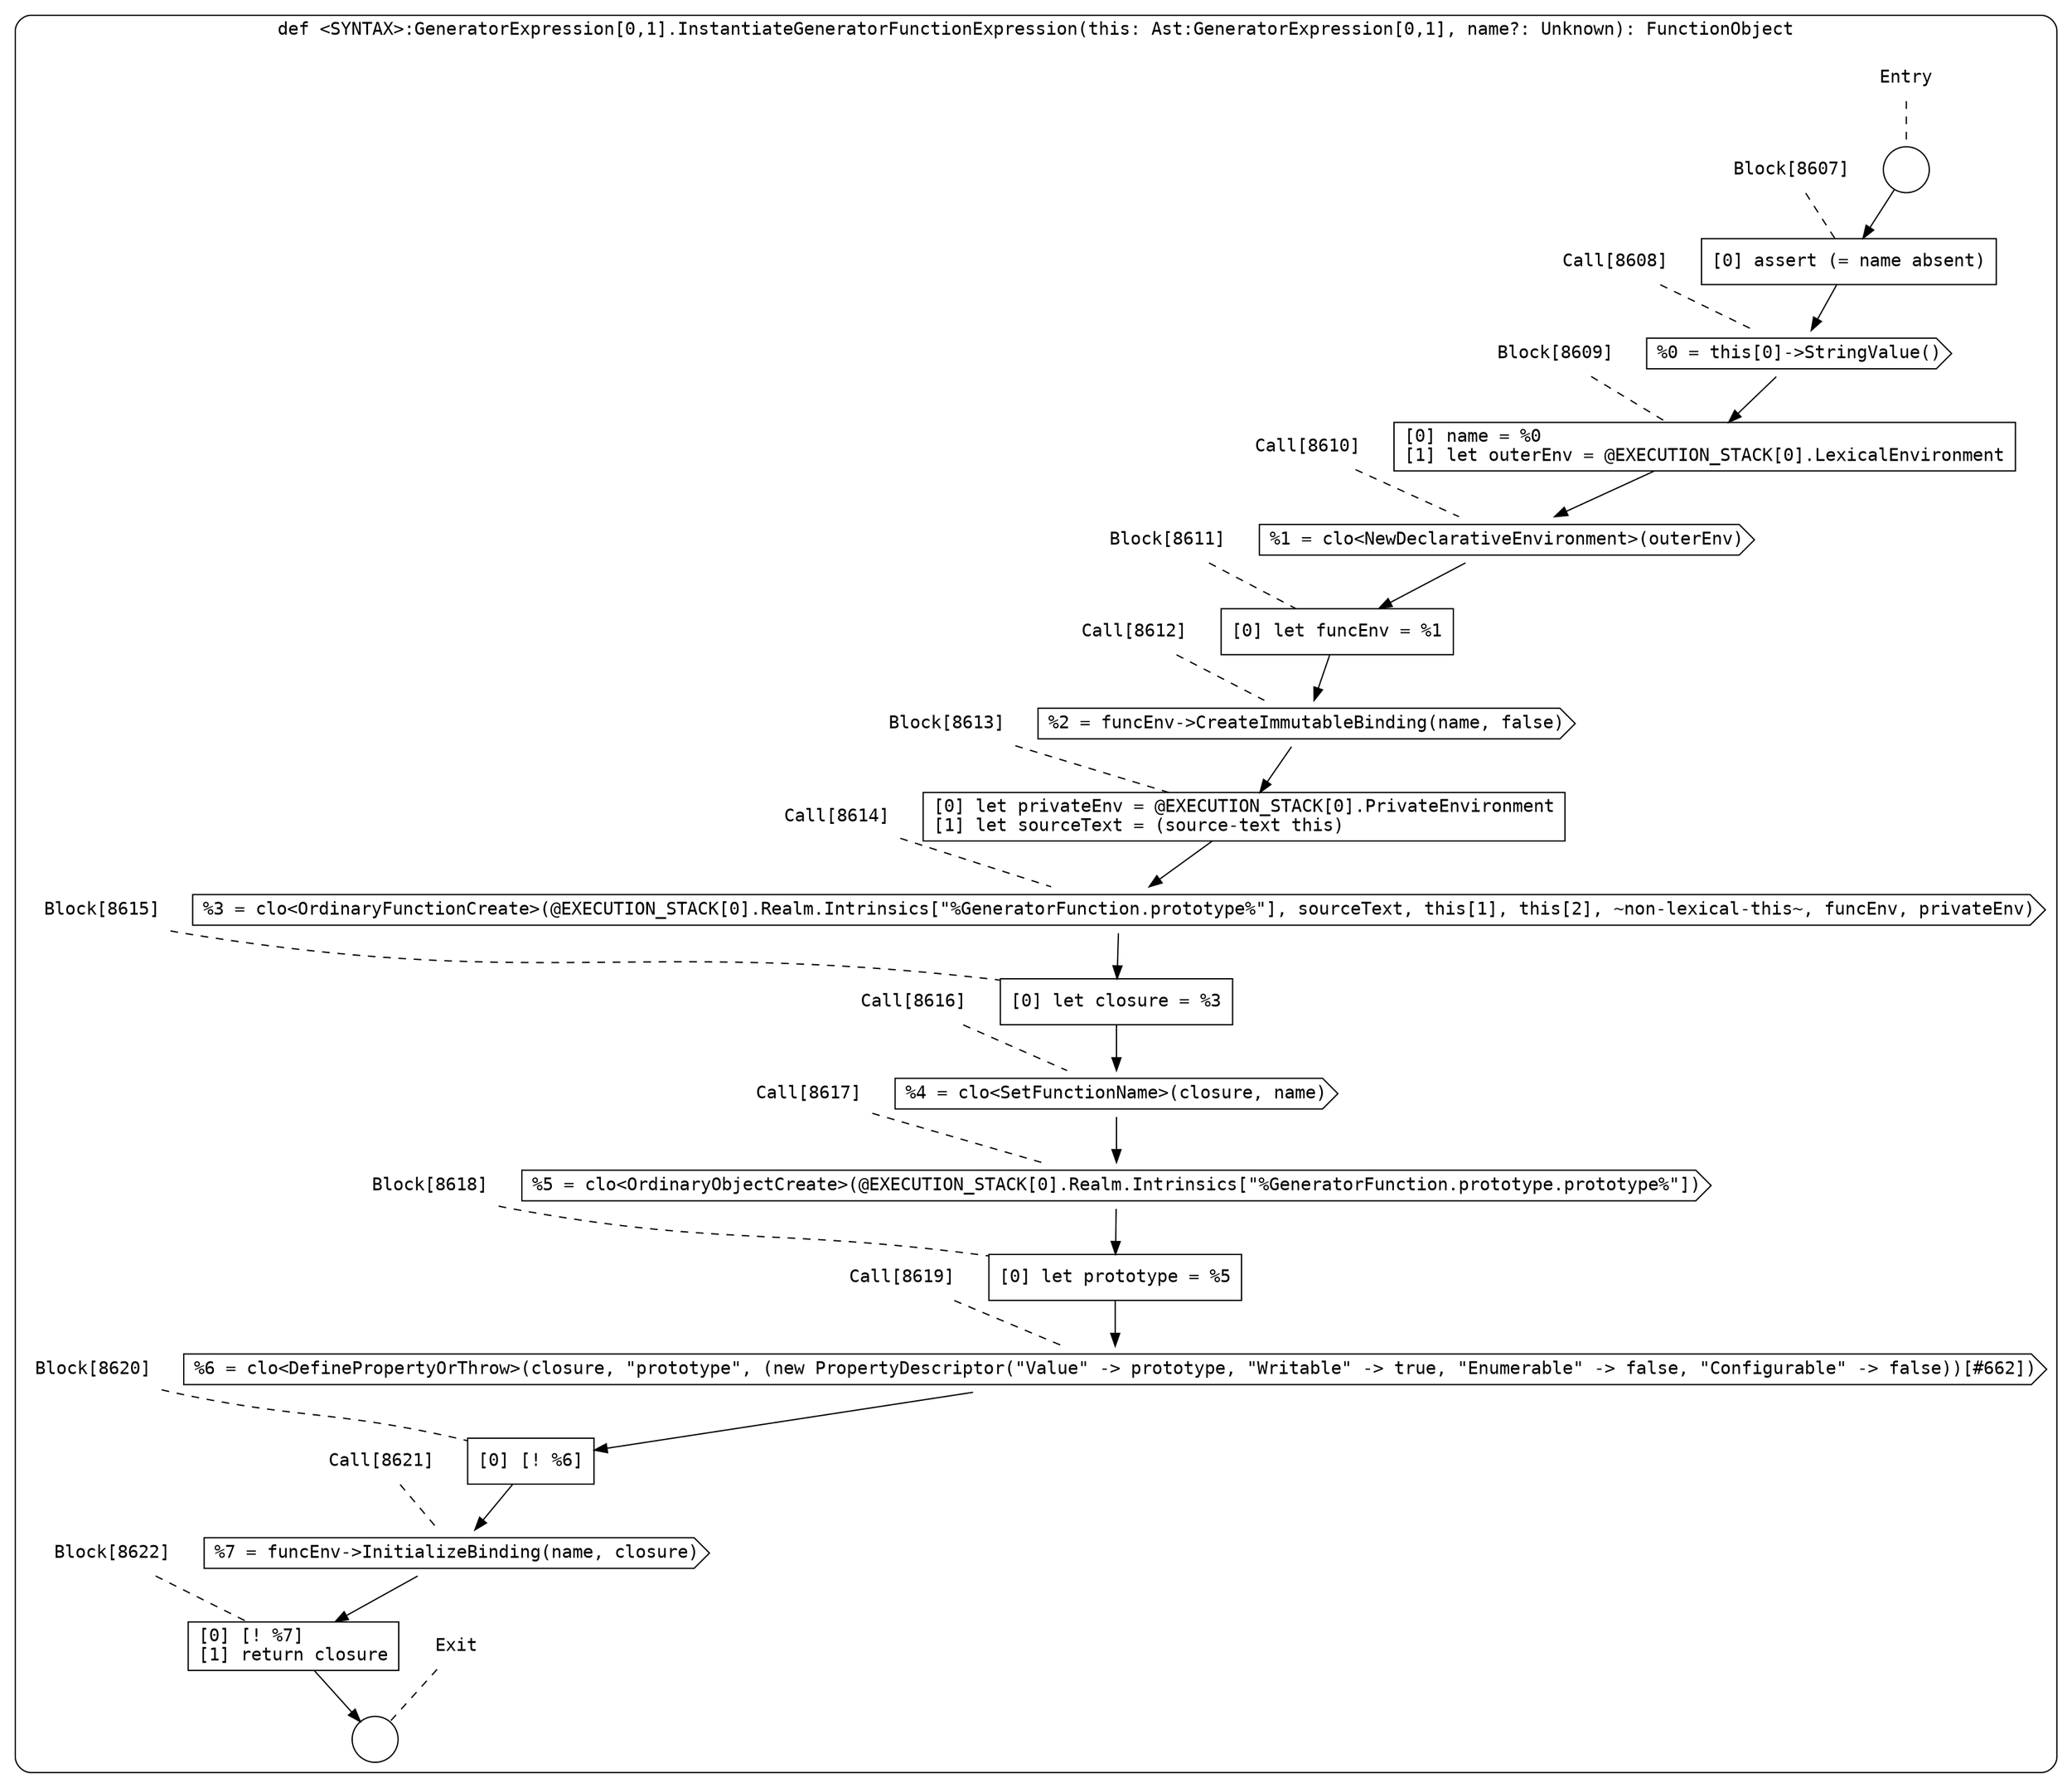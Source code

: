 digraph {
  graph [fontname = "Consolas"]
  node [fontname = "Consolas"]
  edge [fontname = "Consolas"]
  subgraph cluster1604 {
    label = "def <SYNTAX>:GeneratorExpression[0,1].InstantiateGeneratorFunctionExpression(this: Ast:GeneratorExpression[0,1], name?: Unknown): FunctionObject"
    style = rounded
    cluster1604_entry_name [shape=none, label=<<font color="black">Entry</font>>]
    cluster1604_entry_name -> cluster1604_entry [arrowhead=none, color="black", style=dashed]
    cluster1604_entry [shape=circle label=" " color="black" fillcolor="white" style=filled]
    cluster1604_entry -> node8607 [color="black"]
    cluster1604_exit_name [shape=none, label=<<font color="black">Exit</font>>]
    cluster1604_exit_name -> cluster1604_exit [arrowhead=none, color="black", style=dashed]
    cluster1604_exit [shape=circle label=" " color="black" fillcolor="white" style=filled]
    node8607_name [shape=none, label=<<font color="black">Block[8607]</font>>]
    node8607_name -> node8607 [arrowhead=none, color="black", style=dashed]
    node8607 [shape=box, label=<<font color="black">[0] assert (= name absent)<BR ALIGN="LEFT"/></font>> color="black" fillcolor="white", style=filled]
    node8607 -> node8608 [color="black"]
    node8608_name [shape=none, label=<<font color="black">Call[8608]</font>>]
    node8608_name -> node8608 [arrowhead=none, color="black", style=dashed]
    node8608 [shape=cds, label=<<font color="black">%0 = this[0]-&gt;StringValue()</font>> color="black" fillcolor="white", style=filled]
    node8608 -> node8609 [color="black"]
    node8609_name [shape=none, label=<<font color="black">Block[8609]</font>>]
    node8609_name -> node8609 [arrowhead=none, color="black", style=dashed]
    node8609 [shape=box, label=<<font color="black">[0] name = %0<BR ALIGN="LEFT"/>[1] let outerEnv = @EXECUTION_STACK[0].LexicalEnvironment<BR ALIGN="LEFT"/></font>> color="black" fillcolor="white", style=filled]
    node8609 -> node8610 [color="black"]
    node8610_name [shape=none, label=<<font color="black">Call[8610]</font>>]
    node8610_name -> node8610 [arrowhead=none, color="black", style=dashed]
    node8610 [shape=cds, label=<<font color="black">%1 = clo&lt;NewDeclarativeEnvironment&gt;(outerEnv)</font>> color="black" fillcolor="white", style=filled]
    node8610 -> node8611 [color="black"]
    node8611_name [shape=none, label=<<font color="black">Block[8611]</font>>]
    node8611_name -> node8611 [arrowhead=none, color="black", style=dashed]
    node8611 [shape=box, label=<<font color="black">[0] let funcEnv = %1<BR ALIGN="LEFT"/></font>> color="black" fillcolor="white", style=filled]
    node8611 -> node8612 [color="black"]
    node8612_name [shape=none, label=<<font color="black">Call[8612]</font>>]
    node8612_name -> node8612 [arrowhead=none, color="black", style=dashed]
    node8612 [shape=cds, label=<<font color="black">%2 = funcEnv-&gt;CreateImmutableBinding(name, false)</font>> color="black" fillcolor="white", style=filled]
    node8612 -> node8613 [color="black"]
    node8613_name [shape=none, label=<<font color="black">Block[8613]</font>>]
    node8613_name -> node8613 [arrowhead=none, color="black", style=dashed]
    node8613 [shape=box, label=<<font color="black">[0] let privateEnv = @EXECUTION_STACK[0].PrivateEnvironment<BR ALIGN="LEFT"/>[1] let sourceText = (source-text this)<BR ALIGN="LEFT"/></font>> color="black" fillcolor="white", style=filled]
    node8613 -> node8614 [color="black"]
    node8614_name [shape=none, label=<<font color="black">Call[8614]</font>>]
    node8614_name -> node8614 [arrowhead=none, color="black", style=dashed]
    node8614 [shape=cds, label=<<font color="black">%3 = clo&lt;OrdinaryFunctionCreate&gt;(@EXECUTION_STACK[0].Realm.Intrinsics[&quot;%GeneratorFunction.prototype%&quot;], sourceText, this[1], this[2], ~non-lexical-this~, funcEnv, privateEnv)</font>> color="black" fillcolor="white", style=filled]
    node8614 -> node8615 [color="black"]
    node8615_name [shape=none, label=<<font color="black">Block[8615]</font>>]
    node8615_name -> node8615 [arrowhead=none, color="black", style=dashed]
    node8615 [shape=box, label=<<font color="black">[0] let closure = %3<BR ALIGN="LEFT"/></font>> color="black" fillcolor="white", style=filled]
    node8615 -> node8616 [color="black"]
    node8616_name [shape=none, label=<<font color="black">Call[8616]</font>>]
    node8616_name -> node8616 [arrowhead=none, color="black", style=dashed]
    node8616 [shape=cds, label=<<font color="black">%4 = clo&lt;SetFunctionName&gt;(closure, name)</font>> color="black" fillcolor="white", style=filled]
    node8616 -> node8617 [color="black"]
    node8617_name [shape=none, label=<<font color="black">Call[8617]</font>>]
    node8617_name -> node8617 [arrowhead=none, color="black", style=dashed]
    node8617 [shape=cds, label=<<font color="black">%5 = clo&lt;OrdinaryObjectCreate&gt;(@EXECUTION_STACK[0].Realm.Intrinsics[&quot;%GeneratorFunction.prototype.prototype%&quot;])</font>> color="black" fillcolor="white", style=filled]
    node8617 -> node8618 [color="black"]
    node8618_name [shape=none, label=<<font color="black">Block[8618]</font>>]
    node8618_name -> node8618 [arrowhead=none, color="black", style=dashed]
    node8618 [shape=box, label=<<font color="black">[0] let prototype = %5<BR ALIGN="LEFT"/></font>> color="black" fillcolor="white", style=filled]
    node8618 -> node8619 [color="black"]
    node8619_name [shape=none, label=<<font color="black">Call[8619]</font>>]
    node8619_name -> node8619 [arrowhead=none, color="black", style=dashed]
    node8619 [shape=cds, label=<<font color="black">%6 = clo&lt;DefinePropertyOrThrow&gt;(closure, &quot;prototype&quot;, (new PropertyDescriptor(&quot;Value&quot; -&gt; prototype, &quot;Writable&quot; -&gt; true, &quot;Enumerable&quot; -&gt; false, &quot;Configurable&quot; -&gt; false))[#662])</font>> color="black" fillcolor="white", style=filled]
    node8619 -> node8620 [color="black"]
    node8620_name [shape=none, label=<<font color="black">Block[8620]</font>>]
    node8620_name -> node8620 [arrowhead=none, color="black", style=dashed]
    node8620 [shape=box, label=<<font color="black">[0] [! %6]<BR ALIGN="LEFT"/></font>> color="black" fillcolor="white", style=filled]
    node8620 -> node8621 [color="black"]
    node8621_name [shape=none, label=<<font color="black">Call[8621]</font>>]
    node8621_name -> node8621 [arrowhead=none, color="black", style=dashed]
    node8621 [shape=cds, label=<<font color="black">%7 = funcEnv-&gt;InitializeBinding(name, closure)</font>> color="black" fillcolor="white", style=filled]
    node8621 -> node8622 [color="black"]
    node8622_name [shape=none, label=<<font color="black">Block[8622]</font>>]
    node8622_name -> node8622 [arrowhead=none, color="black", style=dashed]
    node8622 [shape=box, label=<<font color="black">[0] [! %7]<BR ALIGN="LEFT"/>[1] return closure<BR ALIGN="LEFT"/></font>> color="black" fillcolor="white", style=filled]
    node8622 -> cluster1604_exit [color="black"]
  }
}
